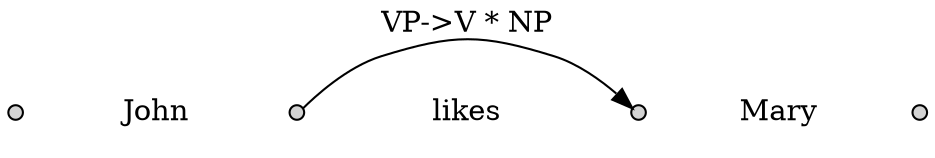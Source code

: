 digraph x {
   rankdir=LR;
   
   /* The nodes */
   {
       node [style=filled,height=0.1,width=0.1];
       0 [label=""];
       1 [label=""];
       2 [label=""];
       3 [label=""];
   }

   /* The sentence */
   {
       edge [style=invis, weight=100];
       node [shape=plaintext];
       0->John->1->likes->2->Mary->3;
   }
   
   /* Edges */
   {
       1->2 [label="VP->V * NP"];
   }

}
